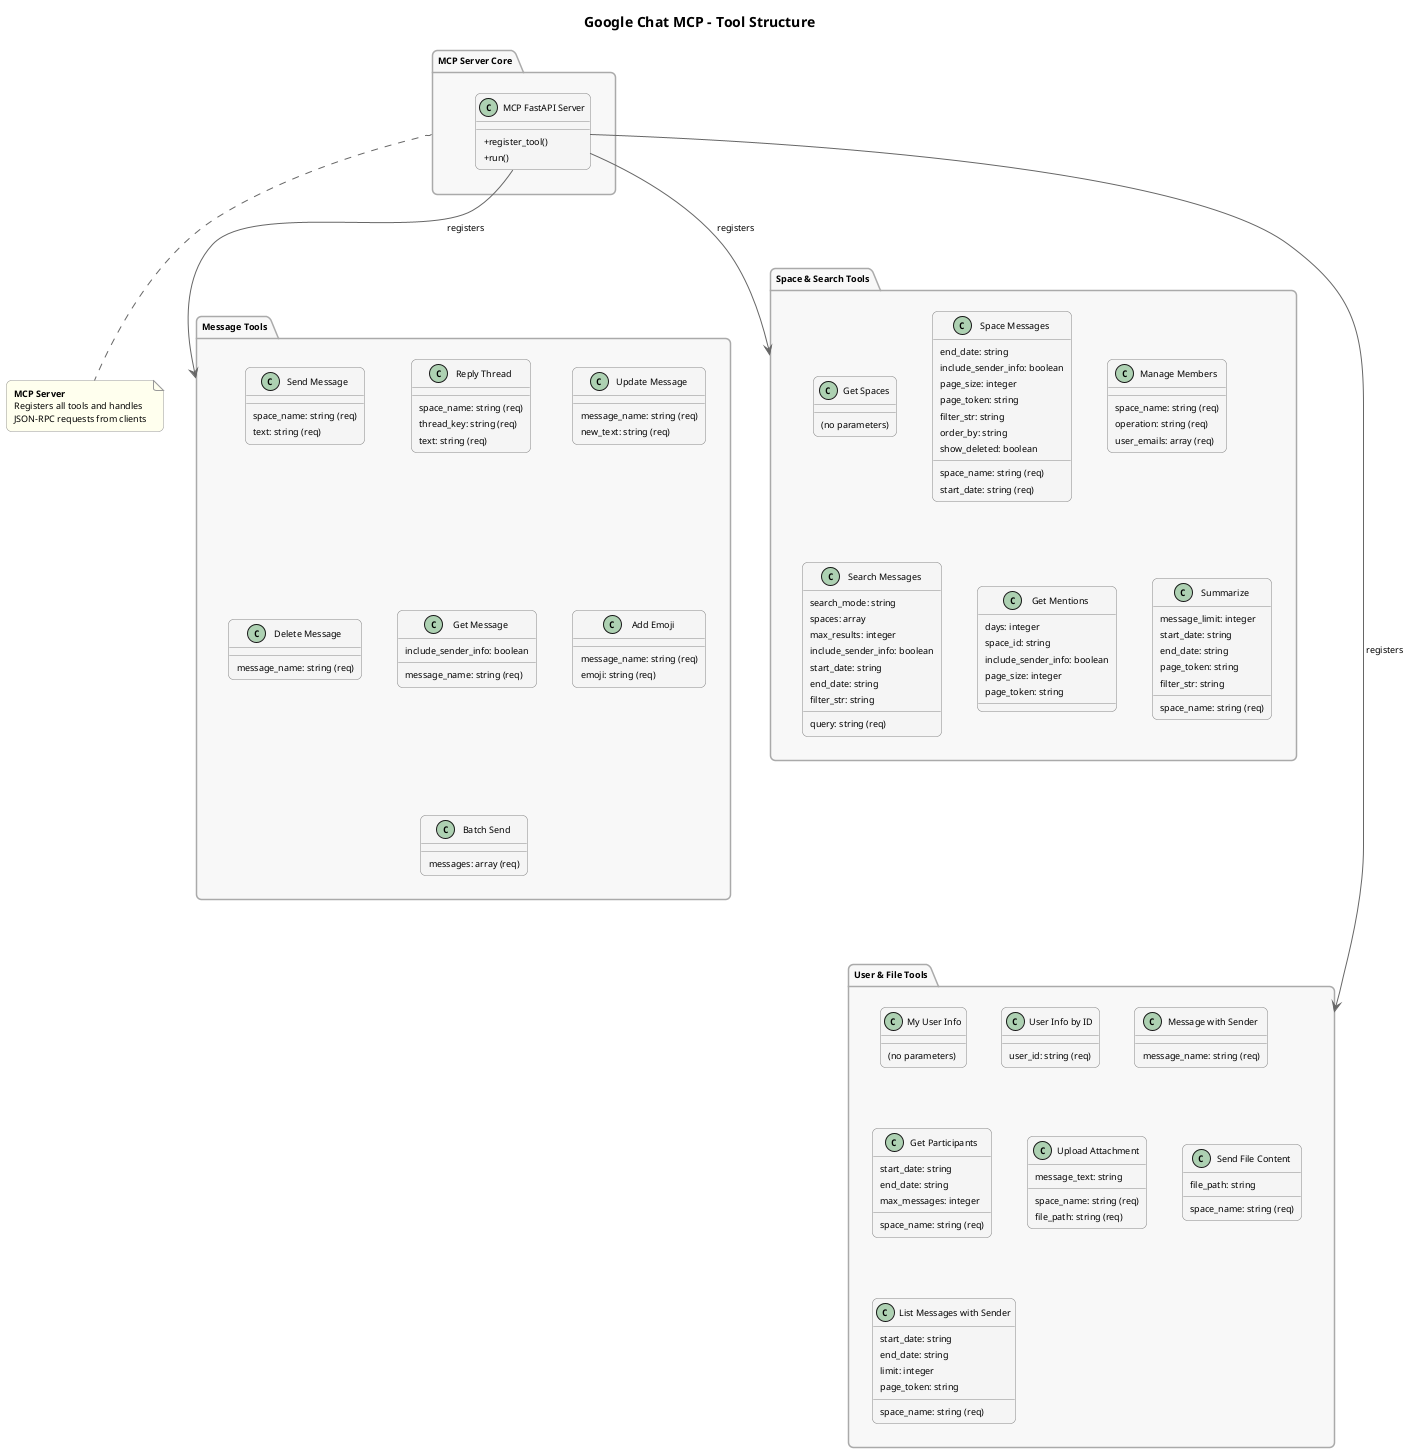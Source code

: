 @startuml
'
' Google Chat MCP - Tool Structure Diagram (Vertical Layout)
'

skinparam {
  BackgroundColor white
  ArrowColor #666
  PackageBackgroundColor #f8f8f8
  PackageBorderColor #aaaaaa
  ClassBackgroundColor WhiteSmoke
  ClassBorderColor #888888
  NoteBackgroundColor #ffffee
  NoteBorderColor #999999
  DefaultFontSize 9
  Padding 2
  Shadowing false
  RoundCorner 10
  ClassAttributeIconSize 0
}

title "Google Chat MCP - Tool Structure"

' Core MCP component
package "MCP Server Core" as server {
  class "MCP FastAPI Server" as server_class {
    + register_tool()
    + run()
  }
}

' Tool grid - 3 columns layout
together {
  ' Column 1
  package "Message Tools" as msg_tools {
    class "Send Message" as send_message {
      space_name: string (req)
      text: string (req)
    }
    
    class "Reply Thread" as reply_thread {
      space_name: string (req)
      thread_key: string (req)
      text: string (req)
    }
    
    class "Update Message" as update_message {
      message_name: string (req)
      new_text: string (req)
    }
    
    class "Delete Message" as delete_message {
      message_name: string (req)
    }
    
    class "Get Message" as get_message {
      message_name: string (req)
      include_sender_info: boolean
    }
    
    class "Add Emoji" as add_emoji {
      message_name: string (req)
      emoji: string (req)
    }
    
    class "Batch Send" as batch_send {
      messages: array (req)
    }
  }
  
  ' Column 2
  package "Space & Search Tools" as space_search_tools {
    class "Get Spaces" as get_spaces {
      (no parameters)
    }
    
    class "Space Messages" as space_messages {
      space_name: string (req)
      start_date: string (req)
      end_date: string
      include_sender_info: boolean
      page_size: integer
      page_token: string
      filter_str: string
      order_by: string
      show_deleted: boolean
    }
    
    class "Manage Members" as manage_members {
      space_name: string (req)
      operation: string (req)
      user_emails: array (req)
    }
    
    class "Search Messages" as search_messages {
      query: string (req)
      search_mode: string
      spaces: array
      max_results: integer
      include_sender_info: boolean
      start_date: string
      end_date: string
      filter_str: string
    }
    
    class "Get Mentions" as get_mentions {
      days: integer
      space_id: string
      include_sender_info: boolean
      page_size: integer
      page_token: string
    }
    
    class "Summarize" as summarize {
      space_name: string (req)
      message_limit: integer
      start_date: string
      end_date: string
      page_token: string
      filter_str: string
    }
  }
}

together {
  ' Column 3
  package "User & File Tools" as user_file_tools {
    class "My User Info" as my_info {
      (no parameters)
    }
    
    class "User Info by ID" as user_info {
      user_id: string (req)
    }
    
    class "Message with Sender" as message_with_sender {
      message_name: string (req)
    }
    
    class "Get Participants" as get_participants {
      space_name: string (req)
      start_date: string
      end_date: string
      max_messages: integer
    }
    
    class "Upload Attachment" as upload_attachment {
      space_name: string (req)
      file_path: string (req)
      message_text: string
    }
    
    class "Send File Content" as send_file {
      space_name: string (req)
      file_path: string
    }
    
    class "List Messages with Sender" as list_with_sender {
      space_name: string (req)
      start_date: string
      end_date: string
      limit: integer
      page_token: string
    }
  }
}

' Connections
server_class -down-> msg_tools : registers
server_class -down-> space_search_tools : registers
server_class -down-> user_file_tools : registers

note bottom of server
  **MCP Server**
  Registers all tools and handles
  JSON-RPC requests from clients
end note

@enduml 
